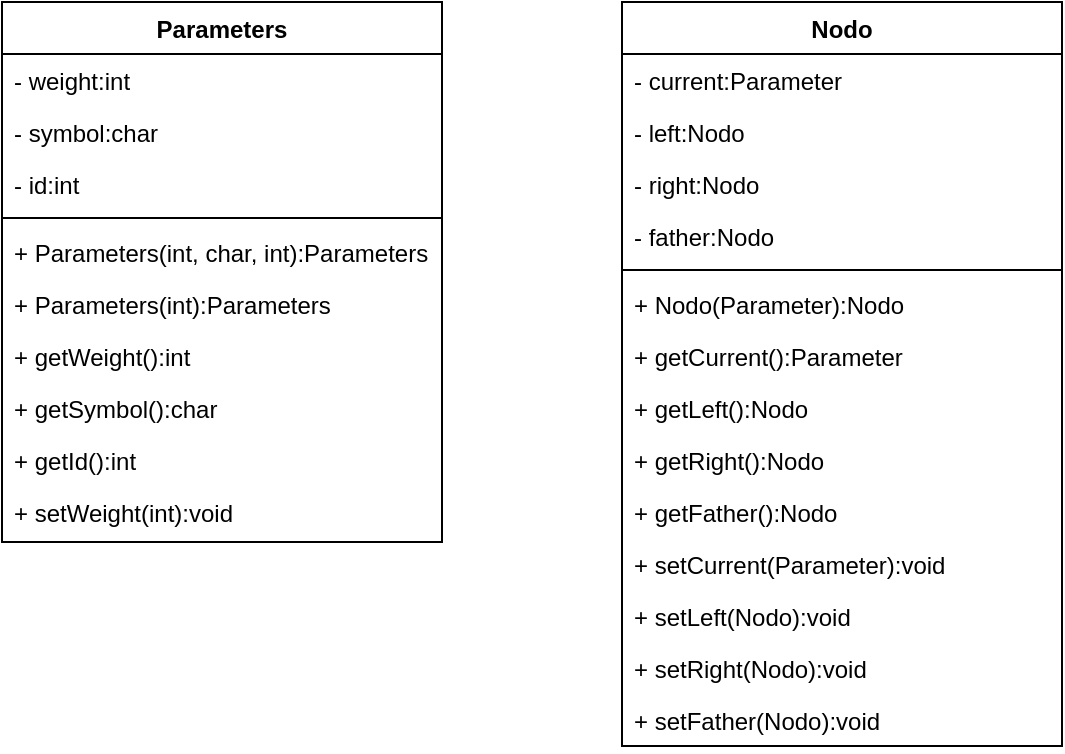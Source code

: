 <mxfile version="20.5.3" type="device"><diagram id="C5RBs43oDa-KdzZeNtuy" name="Page-1"><mxGraphModel dx="981" dy="548" grid="1" gridSize="10" guides="1" tooltips="1" connect="1" arrows="1" fold="1" page="1" pageScale="1" pageWidth="827" pageHeight="1169" math="0" shadow="0"><root><mxCell id="WIyWlLk6GJQsqaUBKTNV-0"/><mxCell id="WIyWlLk6GJQsqaUBKTNV-1" parent="WIyWlLk6GJQsqaUBKTNV-0"/><mxCell id="zkfFHV4jXpPFQw0GAbJ--0" value="Parameters" style="swimlane;fontStyle=1;align=center;verticalAlign=top;childLayout=stackLayout;horizontal=1;startSize=26;horizontalStack=0;resizeParent=1;resizeLast=0;collapsible=1;marginBottom=0;rounded=0;shadow=0;strokeWidth=1;" parent="WIyWlLk6GJQsqaUBKTNV-1" vertex="1"><mxGeometry x="100" y="80" width="220" height="270" as="geometry"><mxRectangle x="230" y="140" width="160" height="26" as="alternateBounds"/></mxGeometry></mxCell><mxCell id="hQzuiNwqRdMxOgTocPL0-0" value="- weight:int" style="text;align=left;verticalAlign=top;spacingLeft=4;spacingRight=4;overflow=hidden;rotatable=0;points=[[0,0.5],[1,0.5]];portConstraint=eastwest;rounded=0;shadow=0;html=0;" vertex="1" parent="zkfFHV4jXpPFQw0GAbJ--0"><mxGeometry y="26" width="220" height="26" as="geometry"/></mxCell><mxCell id="hQzuiNwqRdMxOgTocPL0-1" value="- symbol:char" style="text;align=left;verticalAlign=top;spacingLeft=4;spacingRight=4;overflow=hidden;rotatable=0;points=[[0,0.5],[1,0.5]];portConstraint=eastwest;rounded=0;shadow=0;html=0;" vertex="1" parent="zkfFHV4jXpPFQw0GAbJ--0"><mxGeometry y="52" width="220" height="26" as="geometry"/></mxCell><mxCell id="hQzuiNwqRdMxOgTocPL0-2" value="- id:int" style="text;align=left;verticalAlign=top;spacingLeft=4;spacingRight=4;overflow=hidden;rotatable=0;points=[[0,0.5],[1,0.5]];portConstraint=eastwest;rounded=0;shadow=0;html=0;" vertex="1" parent="zkfFHV4jXpPFQw0GAbJ--0"><mxGeometry y="78" width="220" height="26" as="geometry"/></mxCell><mxCell id="zkfFHV4jXpPFQw0GAbJ--4" value="" style="line;html=1;strokeWidth=1;align=left;verticalAlign=middle;spacingTop=-1;spacingLeft=3;spacingRight=3;rotatable=0;labelPosition=right;points=[];portConstraint=eastwest;" parent="zkfFHV4jXpPFQw0GAbJ--0" vertex="1"><mxGeometry y="104" width="220" height="8" as="geometry"/></mxCell><mxCell id="zkfFHV4jXpPFQw0GAbJ--5" value="+ Parameters(int, char, int):Parameters" style="text;align=left;verticalAlign=top;spacingLeft=4;spacingRight=4;overflow=hidden;rotatable=0;points=[[0,0.5],[1,0.5]];portConstraint=eastwest;" parent="zkfFHV4jXpPFQw0GAbJ--0" vertex="1"><mxGeometry y="112" width="220" height="26" as="geometry"/></mxCell><mxCell id="hQzuiNwqRdMxOgTocPL0-3" value="+ Parameters(int):Parameters" style="text;align=left;verticalAlign=top;spacingLeft=4;spacingRight=4;overflow=hidden;rotatable=0;points=[[0,0.5],[1,0.5]];portConstraint=eastwest;" vertex="1" parent="zkfFHV4jXpPFQw0GAbJ--0"><mxGeometry y="138" width="220" height="26" as="geometry"/></mxCell><mxCell id="hQzuiNwqRdMxOgTocPL0-5" value="+ getWeight():int" style="text;align=left;verticalAlign=top;spacingLeft=4;spacingRight=4;overflow=hidden;rotatable=0;points=[[0,0.5],[1,0.5]];portConstraint=eastwest;" vertex="1" parent="zkfFHV4jXpPFQw0GAbJ--0"><mxGeometry y="164" width="220" height="26" as="geometry"/></mxCell><mxCell id="hQzuiNwqRdMxOgTocPL0-6" value="+ getSymbol():char" style="text;align=left;verticalAlign=top;spacingLeft=4;spacingRight=4;overflow=hidden;rotatable=0;points=[[0,0.5],[1,0.5]];portConstraint=eastwest;" vertex="1" parent="zkfFHV4jXpPFQw0GAbJ--0"><mxGeometry y="190" width="220" height="26" as="geometry"/></mxCell><mxCell id="hQzuiNwqRdMxOgTocPL0-7" value="+ getId():int" style="text;align=left;verticalAlign=top;spacingLeft=4;spacingRight=4;overflow=hidden;rotatable=0;points=[[0,0.5],[1,0.5]];portConstraint=eastwest;" vertex="1" parent="zkfFHV4jXpPFQw0GAbJ--0"><mxGeometry y="216" width="220" height="26" as="geometry"/></mxCell><mxCell id="hQzuiNwqRdMxOgTocPL0-8" value="+ setWeight(int):void" style="text;align=left;verticalAlign=top;spacingLeft=4;spacingRight=4;overflow=hidden;rotatable=0;points=[[0,0.5],[1,0.5]];portConstraint=eastwest;" vertex="1" parent="zkfFHV4jXpPFQw0GAbJ--0"><mxGeometry y="242" width="220" height="26" as="geometry"/></mxCell><mxCell id="hQzuiNwqRdMxOgTocPL0-9" value="Nodo " style="swimlane;fontStyle=1;align=center;verticalAlign=top;childLayout=stackLayout;horizontal=1;startSize=26;horizontalStack=0;resizeParent=1;resizeLast=0;collapsible=1;marginBottom=0;rounded=0;shadow=0;strokeWidth=1;" vertex="1" parent="WIyWlLk6GJQsqaUBKTNV-1"><mxGeometry x="410" y="80" width="220" height="372" as="geometry"><mxRectangle x="230" y="140" width="160" height="26" as="alternateBounds"/></mxGeometry></mxCell><mxCell id="hQzuiNwqRdMxOgTocPL0-10" value="- current:Parameter" style="text;align=left;verticalAlign=top;spacingLeft=4;spacingRight=4;overflow=hidden;rotatable=0;points=[[0,0.5],[1,0.5]];portConstraint=eastwest;rounded=0;shadow=0;html=0;" vertex="1" parent="hQzuiNwqRdMxOgTocPL0-9"><mxGeometry y="26" width="220" height="26" as="geometry"/></mxCell><mxCell id="hQzuiNwqRdMxOgTocPL0-11" value="- left:Nodo" style="text;align=left;verticalAlign=top;spacingLeft=4;spacingRight=4;overflow=hidden;rotatable=0;points=[[0,0.5],[1,0.5]];portConstraint=eastwest;rounded=0;shadow=0;html=0;" vertex="1" parent="hQzuiNwqRdMxOgTocPL0-9"><mxGeometry y="52" width="220" height="26" as="geometry"/></mxCell><mxCell id="hQzuiNwqRdMxOgTocPL0-12" value="- right:Nodo" style="text;align=left;verticalAlign=top;spacingLeft=4;spacingRight=4;overflow=hidden;rotatable=0;points=[[0,0.5],[1,0.5]];portConstraint=eastwest;rounded=0;shadow=0;html=0;" vertex="1" parent="hQzuiNwqRdMxOgTocPL0-9"><mxGeometry y="78" width="220" height="26" as="geometry"/></mxCell><mxCell id="hQzuiNwqRdMxOgTocPL0-20" value="- father:Nodo" style="text;align=left;verticalAlign=top;spacingLeft=4;spacingRight=4;overflow=hidden;rotatable=0;points=[[0,0.5],[1,0.5]];portConstraint=eastwest;rounded=0;shadow=0;html=0;" vertex="1" parent="hQzuiNwqRdMxOgTocPL0-9"><mxGeometry y="104" width="220" height="26" as="geometry"/></mxCell><mxCell id="hQzuiNwqRdMxOgTocPL0-13" value="" style="line;html=1;strokeWidth=1;align=left;verticalAlign=middle;spacingTop=-1;spacingLeft=3;spacingRight=3;rotatable=0;labelPosition=right;points=[];portConstraint=eastwest;" vertex="1" parent="hQzuiNwqRdMxOgTocPL0-9"><mxGeometry y="130" width="220" height="8" as="geometry"/></mxCell><mxCell id="hQzuiNwqRdMxOgTocPL0-15" value="+ Nodo(Parameter):Nodo" style="text;align=left;verticalAlign=top;spacingLeft=4;spacingRight=4;overflow=hidden;rotatable=0;points=[[0,0.5],[1,0.5]];portConstraint=eastwest;" vertex="1" parent="hQzuiNwqRdMxOgTocPL0-9"><mxGeometry y="138" width="220" height="26" as="geometry"/></mxCell><mxCell id="hQzuiNwqRdMxOgTocPL0-17" value="+ getCurrent():Parameter" style="text;align=left;verticalAlign=top;spacingLeft=4;spacingRight=4;overflow=hidden;rotatable=0;points=[[0,0.5],[1,0.5]];portConstraint=eastwest;" vertex="1" parent="hQzuiNwqRdMxOgTocPL0-9"><mxGeometry y="164" width="220" height="26" as="geometry"/></mxCell><mxCell id="hQzuiNwqRdMxOgTocPL0-19" value="+ getLeft():Nodo" style="text;align=left;verticalAlign=top;spacingLeft=4;spacingRight=4;overflow=hidden;rotatable=0;points=[[0,0.5],[1,0.5]];portConstraint=eastwest;" vertex="1" parent="hQzuiNwqRdMxOgTocPL0-9"><mxGeometry y="190" width="220" height="26" as="geometry"/></mxCell><mxCell id="hQzuiNwqRdMxOgTocPL0-21" value="+ getRight():Nodo" style="text;align=left;verticalAlign=top;spacingLeft=4;spacingRight=4;overflow=hidden;rotatable=0;points=[[0,0.5],[1,0.5]];portConstraint=eastwest;" vertex="1" parent="hQzuiNwqRdMxOgTocPL0-9"><mxGeometry y="216" width="220" height="26" as="geometry"/></mxCell><mxCell id="hQzuiNwqRdMxOgTocPL0-22" value="+ getFather():Nodo" style="text;align=left;verticalAlign=top;spacingLeft=4;spacingRight=4;overflow=hidden;rotatable=0;points=[[0,0.5],[1,0.5]];portConstraint=eastwest;" vertex="1" parent="hQzuiNwqRdMxOgTocPL0-9"><mxGeometry y="242" width="220" height="26" as="geometry"/></mxCell><mxCell id="hQzuiNwqRdMxOgTocPL0-23" value="+ setCurrent(Parameter):void" style="text;align=left;verticalAlign=top;spacingLeft=4;spacingRight=4;overflow=hidden;rotatable=0;points=[[0,0.5],[1,0.5]];portConstraint=eastwest;" vertex="1" parent="hQzuiNwqRdMxOgTocPL0-9"><mxGeometry y="268" width="220" height="26" as="geometry"/></mxCell><mxCell id="hQzuiNwqRdMxOgTocPL0-24" value="+ setLeft(Nodo):void" style="text;align=left;verticalAlign=top;spacingLeft=4;spacingRight=4;overflow=hidden;rotatable=0;points=[[0,0.5],[1,0.5]];portConstraint=eastwest;" vertex="1" parent="hQzuiNwqRdMxOgTocPL0-9"><mxGeometry y="294" width="220" height="26" as="geometry"/></mxCell><mxCell id="hQzuiNwqRdMxOgTocPL0-25" value="+ setRight(Nodo):void" style="text;align=left;verticalAlign=top;spacingLeft=4;spacingRight=4;overflow=hidden;rotatable=0;points=[[0,0.5],[1,0.5]];portConstraint=eastwest;" vertex="1" parent="hQzuiNwqRdMxOgTocPL0-9"><mxGeometry y="320" width="220" height="26" as="geometry"/></mxCell><mxCell id="hQzuiNwqRdMxOgTocPL0-26" value="+ setFather(Nodo):void" style="text;align=left;verticalAlign=top;spacingLeft=4;spacingRight=4;overflow=hidden;rotatable=0;points=[[0,0.5],[1,0.5]];portConstraint=eastwest;" vertex="1" parent="hQzuiNwqRdMxOgTocPL0-9"><mxGeometry y="346" width="220" height="26" as="geometry"/></mxCell></root></mxGraphModel></diagram></mxfile>